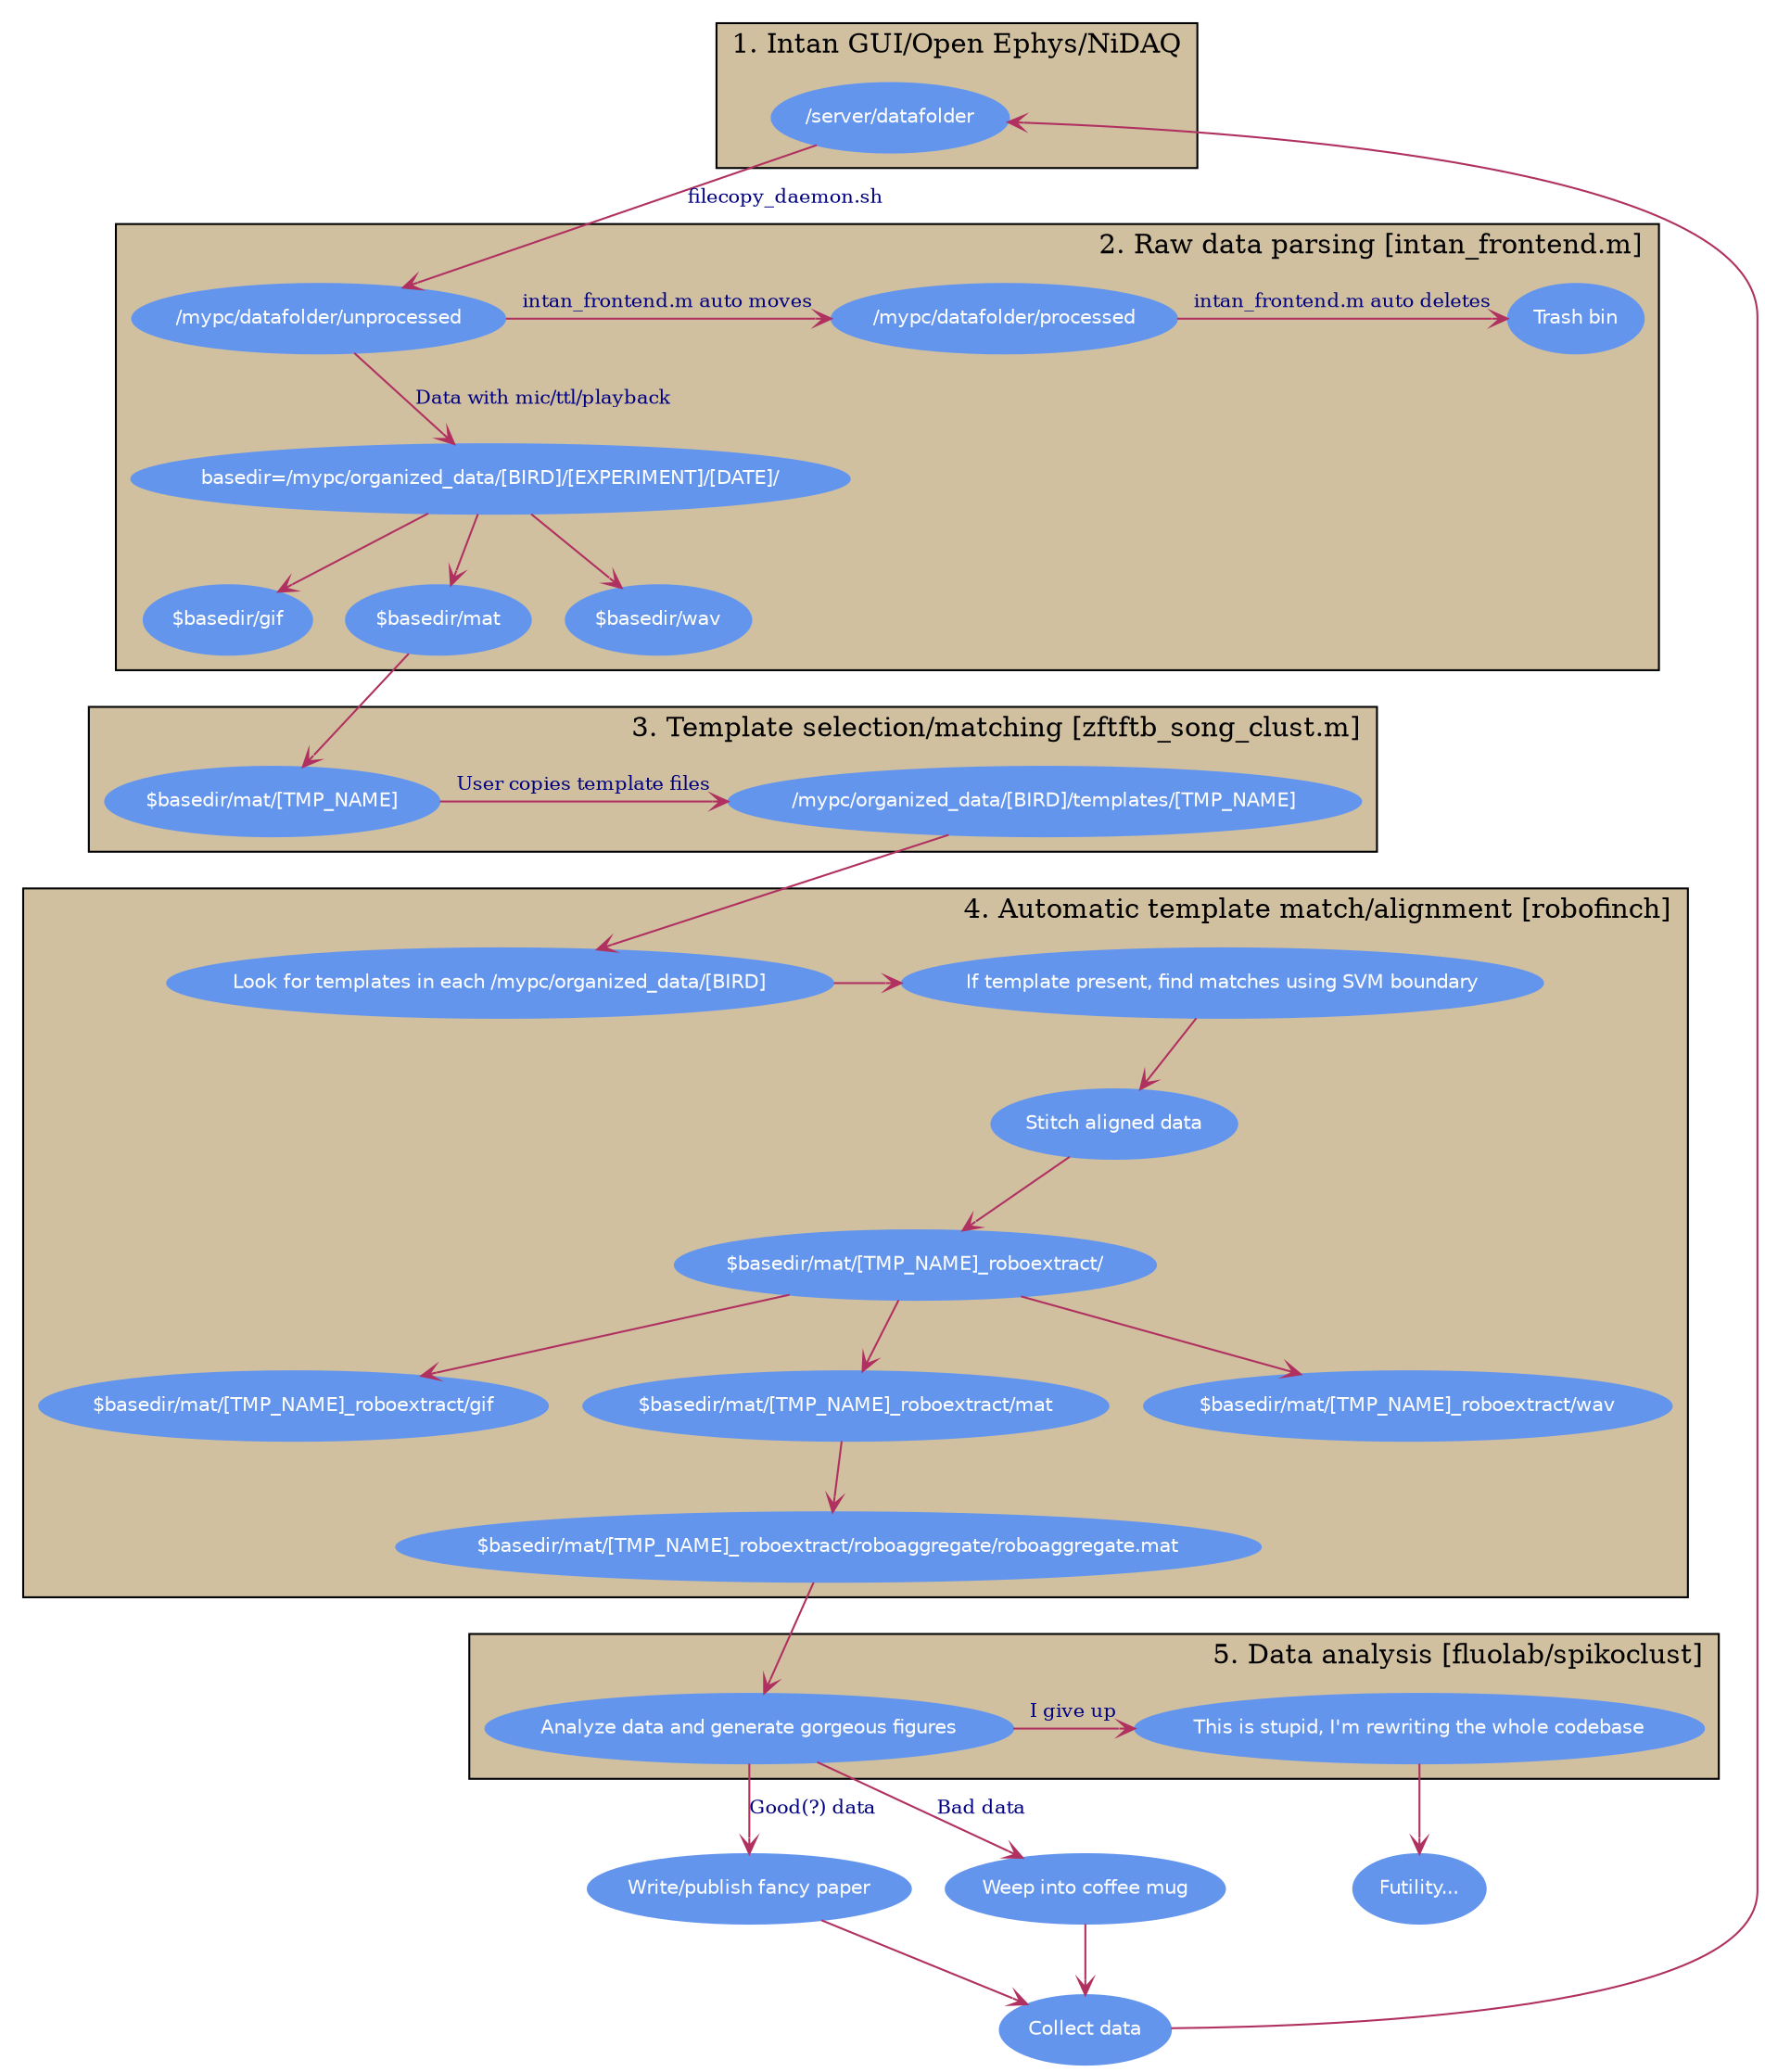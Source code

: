 digraph G {

	rankdir=TB;
	splines=true;
	overlap=scalexy;

	node[style=filled, color=cornflowerblue, fontcolor=white, fontsize=10, 
          fontname=Helvetica]

    edge[arrowhead=vee, arrowtail=inv, arrowsize=.8, color=maroon, fontsize=10,
          fontcolor=navy]

    datacollection [label="Collect data"]

	subgraph cluster_acquisition {

		style=filled; bgcolor="#D0C0A0";

		label="1. Intan GUI/Open Ephys/NiDAQ"
		labeljust="r"
	
		origin [label="/server/datafolder"]

	}

	subgraph cluster_intanfront {

		style=filled; bgcolor="#D0C0A0";

		label="2. Raw data parsing [intan_frontend.m]"
		labeljust="r"
		
		{ rank=same
			unproc [label="/mypc/datafolder/unprocessed"]
			proc [label="/mypc/datafolder/processed"]
			trash [label="Trash bin"]
		}

		basedir [label="basedir=/mypc/organized_data/[BIRD]/[EXPERIMENT]/[DATE]/"]

		{ rank=same 
			gif1 [label="$basedir/gif"]
			mat1 [label="$basedir/mat"]
			wav1 [label="$basedir/wav"]
		}

	}


	subgraph cluster_zftftb {

		style=filled; bgcolor="#D0C0A0";

		label="3. Template selection/matching [zftftb_song_clust.m]"
		labeljust="r"

		{ rank=same
			manualclust [label="$basedir/mat/[TMP_NAME]"]
			templatestore [label="/mypc/organized_data/[BIRD]/templates/[TMP_NAME]"]
		}

	}

	subgraph cluster_robofinch {

		style=filled; bgcolor="#D0C0A0";

		label="4. Automatic template match/alignment [robofinch]"
		labeljust="r"
		{ rank=same
			templatescan [label="Look for templates in each /mypc/organized_data/[BIRD]"]
			procbird [label="If template present, find matches using SVM boundary"]
		}	

		stitchdata [label="Stitch aligned data"]
		matchplacement [label="$basedir/mat/[TMP_NAME]_roboextract/"]

		gif2 [label="$basedir/mat/[TMP_NAME]_roboextract/gif"]
		mat2 [label="$basedir/mat/[TMP_NAME]_roboextract/mat"]
		wav2 [label="$basedir/mat/[TMP_NAME]_roboextract/wav"]

		aggplacement [label="$basedir/mat/[TMP_NAME]_roboextract/roboaggregate/roboaggregate.mat"]
		
	}

	subgraph cluster_analysis {

		style=filled; bgcolor="#D0C0A0";

		label="5. Data analysis [fluolab/spikoclust]"
		labeljust="r"

		{
			rank=same
			doanalysis [label="Analyze data and generate gorgeous figures"]
			icandoitbetter [label="This is stupid, I'm rewriting the whole codebase"]

		}
		

	}

	datacollection -> origin
	origin -> unproc [label="filecopy_daemon.sh"]
	unproc -> proc  [label="intan_frontend.m auto moves"]
	proc -> trash [label="intan_frontend.m auto deletes"]
	unproc -> basedir [label="Data with mic/ttl/playback"]
	basedir -> gif1
	basedir -> mat1
	basedir -> wav1
	mat1 -> manualclust
	manualclust -> templatestore [label="User copies template files"]
	templatestore -> templatescan
	templatescan -> procbird
	procbird -> stitchdata
	stitchdata -> matchplacement
	matchplacement -> gif2
	matchplacement -> mat2
	matchplacement -> wav2
	mat2-> aggplacement
	aggplacement -> doanalysis


	{
		rank=same
		publish [label="Write/publish fancy paper"]
		weep [label="Weep into coffee mug"]
	}


	doanalysis -> weep [label="Bad data"]
	doanalysis -> publish [label="Good(?) data"]

	weep -> datacollection
	publish -> datacollection

	futility [label="Futility..."]

	doanalysis -> icandoitbetter [label="I give up"]
	icandoitbetter -> futility


}